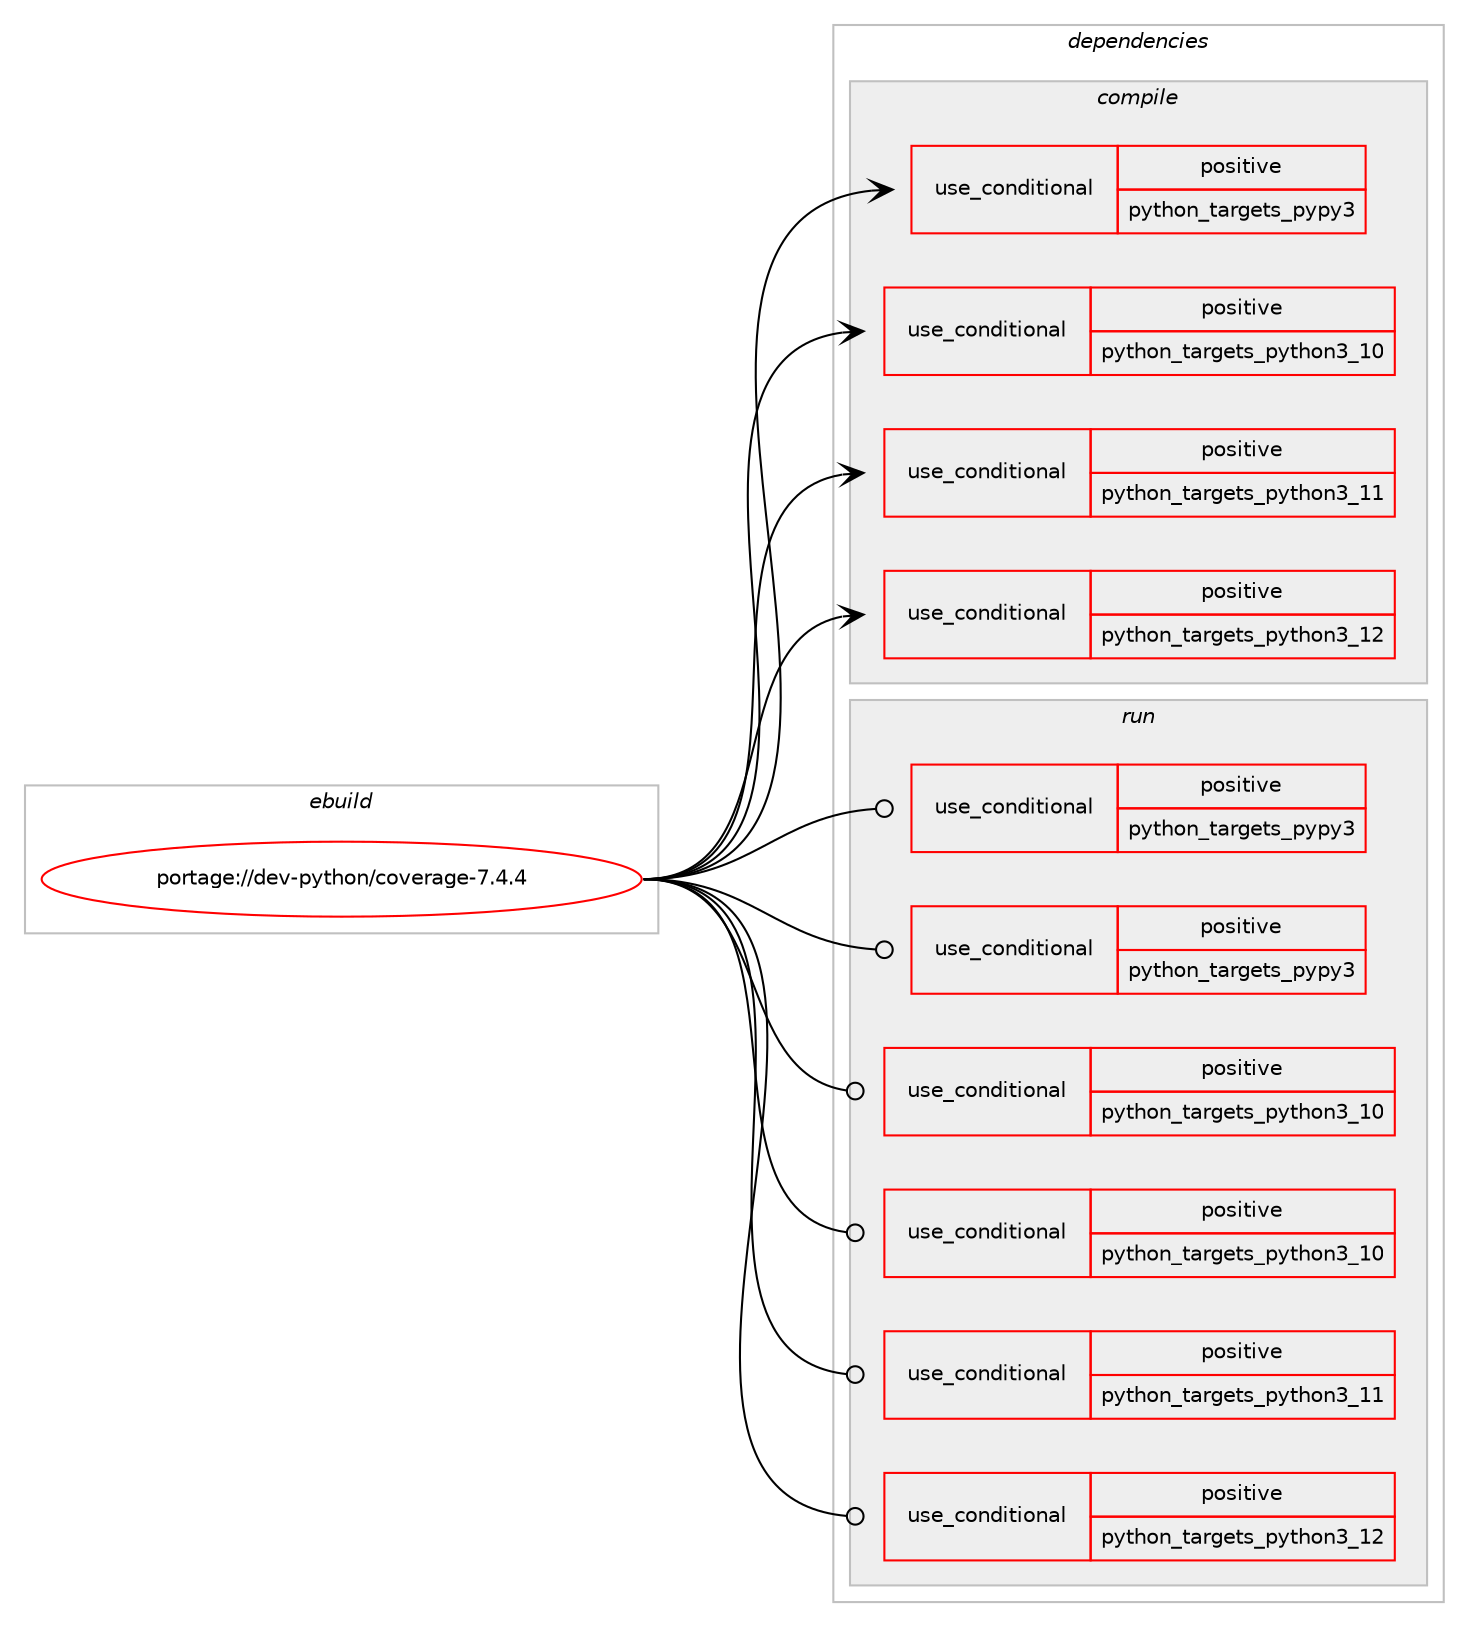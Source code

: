 digraph prolog {

# *************
# Graph options
# *************

newrank=true;
concentrate=true;
compound=true;
graph [rankdir=LR,fontname=Helvetica,fontsize=10,ranksep=1.5];#, ranksep=2.5, nodesep=0.2];
edge  [arrowhead=vee];
node  [fontname=Helvetica,fontsize=10];

# **********
# The ebuild
# **********

subgraph cluster_leftcol {
color=gray;
rank=same;
label=<<i>ebuild</i>>;
id [label="portage://dev-python/coverage-7.4.4", color=red, width=4, href="../dev-python/coverage-7.4.4.svg"];
}

# ****************
# The dependencies
# ****************

subgraph cluster_midcol {
color=gray;
label=<<i>dependencies</i>>;
subgraph cluster_compile {
fillcolor="#eeeeee";
style=filled;
label=<<i>compile</i>>;
subgraph cond30990 {
dependency72402 [label=<<TABLE BORDER="0" CELLBORDER="1" CELLSPACING="0" CELLPADDING="4"><TR><TD ROWSPAN="3" CELLPADDING="10">use_conditional</TD></TR><TR><TD>positive</TD></TR><TR><TD>python_targets_pypy3</TD></TR></TABLE>>, shape=none, color=red];
# *** BEGIN UNKNOWN DEPENDENCY TYPE (TODO) ***
# dependency72402 -> package_dependency(portage://dev-python/coverage-7.4.4,install,no,dev-python,pypy3,none,[,,],any_same_slot,[use(enable(threads),positive),use(enable(sqlite),positive)])
# *** END UNKNOWN DEPENDENCY TYPE (TODO) ***

}
id:e -> dependency72402:w [weight=20,style="solid",arrowhead="vee"];
subgraph cond30991 {
dependency72403 [label=<<TABLE BORDER="0" CELLBORDER="1" CELLSPACING="0" CELLPADDING="4"><TR><TD ROWSPAN="3" CELLPADDING="10">use_conditional</TD></TR><TR><TD>positive</TD></TR><TR><TD>python_targets_python3_10</TD></TR></TABLE>>, shape=none, color=red];
# *** BEGIN UNKNOWN DEPENDENCY TYPE (TODO) ***
# dependency72403 -> package_dependency(portage://dev-python/coverage-7.4.4,install,no,dev-lang,python,none,[,,],[slot(3.10)],[use(enable(threads),positive),use(enable(sqlite),positive)])
# *** END UNKNOWN DEPENDENCY TYPE (TODO) ***

}
id:e -> dependency72403:w [weight=20,style="solid",arrowhead="vee"];
subgraph cond30992 {
dependency72404 [label=<<TABLE BORDER="0" CELLBORDER="1" CELLSPACING="0" CELLPADDING="4"><TR><TD ROWSPAN="3" CELLPADDING="10">use_conditional</TD></TR><TR><TD>positive</TD></TR><TR><TD>python_targets_python3_11</TD></TR></TABLE>>, shape=none, color=red];
# *** BEGIN UNKNOWN DEPENDENCY TYPE (TODO) ***
# dependency72404 -> package_dependency(portage://dev-python/coverage-7.4.4,install,no,dev-lang,python,none,[,,],[slot(3.11)],[use(enable(threads),positive),use(enable(sqlite),positive)])
# *** END UNKNOWN DEPENDENCY TYPE (TODO) ***

}
id:e -> dependency72404:w [weight=20,style="solid",arrowhead="vee"];
subgraph cond30993 {
dependency72405 [label=<<TABLE BORDER="0" CELLBORDER="1" CELLSPACING="0" CELLPADDING="4"><TR><TD ROWSPAN="3" CELLPADDING="10">use_conditional</TD></TR><TR><TD>positive</TD></TR><TR><TD>python_targets_python3_12</TD></TR></TABLE>>, shape=none, color=red];
# *** BEGIN UNKNOWN DEPENDENCY TYPE (TODO) ***
# dependency72405 -> package_dependency(portage://dev-python/coverage-7.4.4,install,no,dev-lang,python,none,[,,],[slot(3.12)],[use(enable(threads),positive),use(enable(sqlite),positive)])
# *** END UNKNOWN DEPENDENCY TYPE (TODO) ***

}
id:e -> dependency72405:w [weight=20,style="solid",arrowhead="vee"];
}
subgraph cluster_compileandrun {
fillcolor="#eeeeee";
style=filled;
label=<<i>compile and run</i>>;
}
subgraph cluster_run {
fillcolor="#eeeeee";
style=filled;
label=<<i>run</i>>;
subgraph cond30994 {
dependency72406 [label=<<TABLE BORDER="0" CELLBORDER="1" CELLSPACING="0" CELLPADDING="4"><TR><TD ROWSPAN="3" CELLPADDING="10">use_conditional</TD></TR><TR><TD>positive</TD></TR><TR><TD>python_targets_pypy3</TD></TR></TABLE>>, shape=none, color=red];
# *** BEGIN UNKNOWN DEPENDENCY TYPE (TODO) ***
# dependency72406 -> package_dependency(portage://dev-python/coverage-7.4.4,run,no,dev-python,pypy3,none,[,,],any_same_slot,[use(enable(threads),positive),use(enable(sqlite),positive)])
# *** END UNKNOWN DEPENDENCY TYPE (TODO) ***

}
id:e -> dependency72406:w [weight=20,style="solid",arrowhead="odot"];
subgraph cond30995 {
dependency72407 [label=<<TABLE BORDER="0" CELLBORDER="1" CELLSPACING="0" CELLPADDING="4"><TR><TD ROWSPAN="3" CELLPADDING="10">use_conditional</TD></TR><TR><TD>positive</TD></TR><TR><TD>python_targets_pypy3</TD></TR></TABLE>>, shape=none, color=red];
# *** BEGIN UNKNOWN DEPENDENCY TYPE (TODO) ***
# dependency72407 -> package_dependency(portage://dev-python/coverage-7.4.4,run,no,dev-python,tomli,none,[,,],[],[use(optenable(python_targets_pypy3),negative),use(optenable(python_targets_python3_10),negative)])
# *** END UNKNOWN DEPENDENCY TYPE (TODO) ***

}
id:e -> dependency72407:w [weight=20,style="solid",arrowhead="odot"];
subgraph cond30996 {
dependency72408 [label=<<TABLE BORDER="0" CELLBORDER="1" CELLSPACING="0" CELLPADDING="4"><TR><TD ROWSPAN="3" CELLPADDING="10">use_conditional</TD></TR><TR><TD>positive</TD></TR><TR><TD>python_targets_python3_10</TD></TR></TABLE>>, shape=none, color=red];
# *** BEGIN UNKNOWN DEPENDENCY TYPE (TODO) ***
# dependency72408 -> package_dependency(portage://dev-python/coverage-7.4.4,run,no,dev-lang,python,none,[,,],[slot(3.10)],[use(enable(threads),positive),use(enable(sqlite),positive)])
# *** END UNKNOWN DEPENDENCY TYPE (TODO) ***

}
id:e -> dependency72408:w [weight=20,style="solid",arrowhead="odot"];
subgraph cond30997 {
dependency72409 [label=<<TABLE BORDER="0" CELLBORDER="1" CELLSPACING="0" CELLPADDING="4"><TR><TD ROWSPAN="3" CELLPADDING="10">use_conditional</TD></TR><TR><TD>positive</TD></TR><TR><TD>python_targets_python3_10</TD></TR></TABLE>>, shape=none, color=red];
# *** BEGIN UNKNOWN DEPENDENCY TYPE (TODO) ***
# dependency72409 -> package_dependency(portage://dev-python/coverage-7.4.4,run,no,dev-python,tomli,none,[,,],[],[use(optenable(python_targets_pypy3),negative),use(optenable(python_targets_python3_10),negative)])
# *** END UNKNOWN DEPENDENCY TYPE (TODO) ***

}
id:e -> dependency72409:w [weight=20,style="solid",arrowhead="odot"];
subgraph cond30998 {
dependency72410 [label=<<TABLE BORDER="0" CELLBORDER="1" CELLSPACING="0" CELLPADDING="4"><TR><TD ROWSPAN="3" CELLPADDING="10">use_conditional</TD></TR><TR><TD>positive</TD></TR><TR><TD>python_targets_python3_11</TD></TR></TABLE>>, shape=none, color=red];
# *** BEGIN UNKNOWN DEPENDENCY TYPE (TODO) ***
# dependency72410 -> package_dependency(portage://dev-python/coverage-7.4.4,run,no,dev-lang,python,none,[,,],[slot(3.11)],[use(enable(threads),positive),use(enable(sqlite),positive)])
# *** END UNKNOWN DEPENDENCY TYPE (TODO) ***

}
id:e -> dependency72410:w [weight=20,style="solid",arrowhead="odot"];
subgraph cond30999 {
dependency72411 [label=<<TABLE BORDER="0" CELLBORDER="1" CELLSPACING="0" CELLPADDING="4"><TR><TD ROWSPAN="3" CELLPADDING="10">use_conditional</TD></TR><TR><TD>positive</TD></TR><TR><TD>python_targets_python3_12</TD></TR></TABLE>>, shape=none, color=red];
# *** BEGIN UNKNOWN DEPENDENCY TYPE (TODO) ***
# dependency72411 -> package_dependency(portage://dev-python/coverage-7.4.4,run,no,dev-lang,python,none,[,,],[slot(3.12)],[use(enable(threads),positive),use(enable(sqlite),positive)])
# *** END UNKNOWN DEPENDENCY TYPE (TODO) ***

}
id:e -> dependency72411:w [weight=20,style="solid",arrowhead="odot"];
}
}

# **************
# The candidates
# **************

subgraph cluster_choices {
rank=same;
color=gray;
label=<<i>candidates</i>>;

}

}
